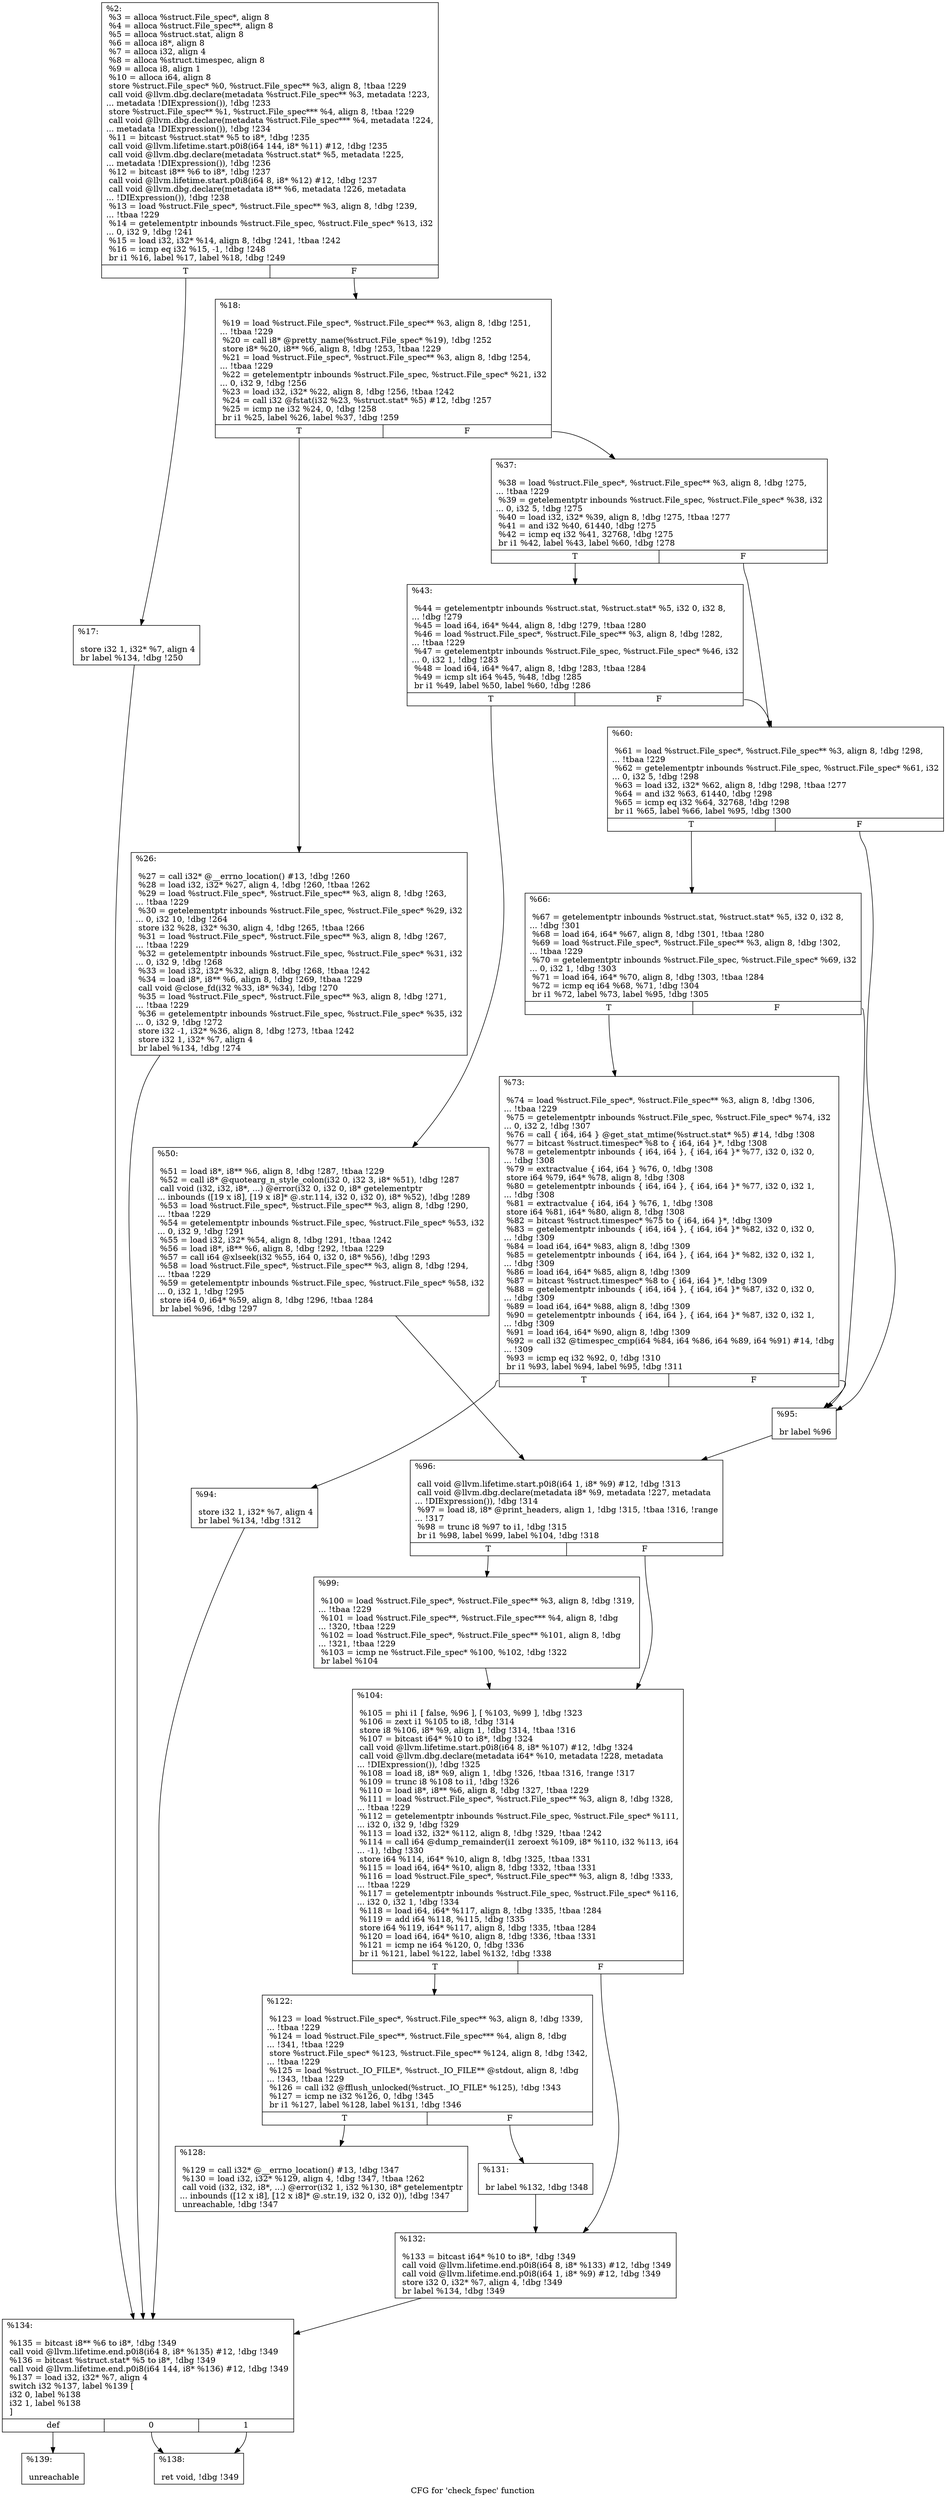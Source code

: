 digraph "CFG for 'check_fspec' function" {
	label="CFG for 'check_fspec' function";

	Node0x14bb3e0 [shape=record,label="{%2:\l  %3 = alloca %struct.File_spec*, align 8\l  %4 = alloca %struct.File_spec**, align 8\l  %5 = alloca %struct.stat, align 8\l  %6 = alloca i8*, align 8\l  %7 = alloca i32, align 4\l  %8 = alloca %struct.timespec, align 8\l  %9 = alloca i8, align 1\l  %10 = alloca i64, align 8\l  store %struct.File_spec* %0, %struct.File_spec** %3, align 8, !tbaa !229\l  call void @llvm.dbg.declare(metadata %struct.File_spec** %3, metadata !223,\l... metadata !DIExpression()), !dbg !233\l  store %struct.File_spec** %1, %struct.File_spec*** %4, align 8, !tbaa !229\l  call void @llvm.dbg.declare(metadata %struct.File_spec*** %4, metadata !224,\l... metadata !DIExpression()), !dbg !234\l  %11 = bitcast %struct.stat* %5 to i8*, !dbg !235\l  call void @llvm.lifetime.start.p0i8(i64 144, i8* %11) #12, !dbg !235\l  call void @llvm.dbg.declare(metadata %struct.stat* %5, metadata !225,\l... metadata !DIExpression()), !dbg !236\l  %12 = bitcast i8** %6 to i8*, !dbg !237\l  call void @llvm.lifetime.start.p0i8(i64 8, i8* %12) #12, !dbg !237\l  call void @llvm.dbg.declare(metadata i8** %6, metadata !226, metadata\l... !DIExpression()), !dbg !238\l  %13 = load %struct.File_spec*, %struct.File_spec** %3, align 8, !dbg !239,\l... !tbaa !229\l  %14 = getelementptr inbounds %struct.File_spec, %struct.File_spec* %13, i32\l... 0, i32 9, !dbg !241\l  %15 = load i32, i32* %14, align 8, !dbg !241, !tbaa !242\l  %16 = icmp eq i32 %15, -1, !dbg !248\l  br i1 %16, label %17, label %18, !dbg !249\l|{<s0>T|<s1>F}}"];
	Node0x14bb3e0:s0 -> Node0x14bb490;
	Node0x14bb3e0:s1 -> Node0x14bb4e0;
	Node0x14bb490 [shape=record,label="{%17:\l\l  store i32 1, i32* %7, align 4\l  br label %134, !dbg !250\l}"];
	Node0x14bb490 -> Node0x14bba30;
	Node0x14bb4e0 [shape=record,label="{%18:\l\l  %19 = load %struct.File_spec*, %struct.File_spec** %3, align 8, !dbg !251,\l... !tbaa !229\l  %20 = call i8* @pretty_name(%struct.File_spec* %19), !dbg !252\l  store i8* %20, i8** %6, align 8, !dbg !253, !tbaa !229\l  %21 = load %struct.File_spec*, %struct.File_spec** %3, align 8, !dbg !254,\l... !tbaa !229\l  %22 = getelementptr inbounds %struct.File_spec, %struct.File_spec* %21, i32\l... 0, i32 9, !dbg !256\l  %23 = load i32, i32* %22, align 8, !dbg !256, !tbaa !242\l  %24 = call i32 @fstat(i32 %23, %struct.stat* %5) #12, !dbg !257\l  %25 = icmp ne i32 %24, 0, !dbg !258\l  br i1 %25, label %26, label %37, !dbg !259\l|{<s0>T|<s1>F}}"];
	Node0x14bb4e0:s0 -> Node0x14bb530;
	Node0x14bb4e0:s1 -> Node0x14bb580;
	Node0x14bb530 [shape=record,label="{%26:\l\l  %27 = call i32* @__errno_location() #13, !dbg !260\l  %28 = load i32, i32* %27, align 4, !dbg !260, !tbaa !262\l  %29 = load %struct.File_spec*, %struct.File_spec** %3, align 8, !dbg !263,\l... !tbaa !229\l  %30 = getelementptr inbounds %struct.File_spec, %struct.File_spec* %29, i32\l... 0, i32 10, !dbg !264\l  store i32 %28, i32* %30, align 4, !dbg !265, !tbaa !266\l  %31 = load %struct.File_spec*, %struct.File_spec** %3, align 8, !dbg !267,\l... !tbaa !229\l  %32 = getelementptr inbounds %struct.File_spec, %struct.File_spec* %31, i32\l... 0, i32 9, !dbg !268\l  %33 = load i32, i32* %32, align 8, !dbg !268, !tbaa !242\l  %34 = load i8*, i8** %6, align 8, !dbg !269, !tbaa !229\l  call void @close_fd(i32 %33, i8* %34), !dbg !270\l  %35 = load %struct.File_spec*, %struct.File_spec** %3, align 8, !dbg !271,\l... !tbaa !229\l  %36 = getelementptr inbounds %struct.File_spec, %struct.File_spec* %35, i32\l... 0, i32 9, !dbg !272\l  store i32 -1, i32* %36, align 8, !dbg !273, !tbaa !242\l  store i32 1, i32* %7, align 4\l  br label %134, !dbg !274\l}"];
	Node0x14bb530 -> Node0x14bba30;
	Node0x14bb580 [shape=record,label="{%37:\l\l  %38 = load %struct.File_spec*, %struct.File_spec** %3, align 8, !dbg !275,\l... !tbaa !229\l  %39 = getelementptr inbounds %struct.File_spec, %struct.File_spec* %38, i32\l... 0, i32 5, !dbg !275\l  %40 = load i32, i32* %39, align 8, !dbg !275, !tbaa !277\l  %41 = and i32 %40, 61440, !dbg !275\l  %42 = icmp eq i32 %41, 32768, !dbg !275\l  br i1 %42, label %43, label %60, !dbg !278\l|{<s0>T|<s1>F}}"];
	Node0x14bb580:s0 -> Node0x14bb5d0;
	Node0x14bb580:s1 -> Node0x14bb670;
	Node0x14bb5d0 [shape=record,label="{%43:\l\l  %44 = getelementptr inbounds %struct.stat, %struct.stat* %5, i32 0, i32 8,\l... !dbg !279\l  %45 = load i64, i64* %44, align 8, !dbg !279, !tbaa !280\l  %46 = load %struct.File_spec*, %struct.File_spec** %3, align 8, !dbg !282,\l... !tbaa !229\l  %47 = getelementptr inbounds %struct.File_spec, %struct.File_spec* %46, i32\l... 0, i32 1, !dbg !283\l  %48 = load i64, i64* %47, align 8, !dbg !283, !tbaa !284\l  %49 = icmp slt i64 %45, %48, !dbg !285\l  br i1 %49, label %50, label %60, !dbg !286\l|{<s0>T|<s1>F}}"];
	Node0x14bb5d0:s0 -> Node0x14bb620;
	Node0x14bb5d0:s1 -> Node0x14bb670;
	Node0x14bb620 [shape=record,label="{%50:\l\l  %51 = load i8*, i8** %6, align 8, !dbg !287, !tbaa !229\l  %52 = call i8* @quotearg_n_style_colon(i32 0, i32 3, i8* %51), !dbg !287\l  call void (i32, i32, i8*, ...) @error(i32 0, i32 0, i8* getelementptr\l... inbounds ([19 x i8], [19 x i8]* @.str.114, i32 0, i32 0), i8* %52), !dbg !289\l  %53 = load %struct.File_spec*, %struct.File_spec** %3, align 8, !dbg !290,\l... !tbaa !229\l  %54 = getelementptr inbounds %struct.File_spec, %struct.File_spec* %53, i32\l... 0, i32 9, !dbg !291\l  %55 = load i32, i32* %54, align 8, !dbg !291, !tbaa !242\l  %56 = load i8*, i8** %6, align 8, !dbg !292, !tbaa !229\l  %57 = call i64 @xlseek(i32 %55, i64 0, i32 0, i8* %56), !dbg !293\l  %58 = load %struct.File_spec*, %struct.File_spec** %3, align 8, !dbg !294,\l... !tbaa !229\l  %59 = getelementptr inbounds %struct.File_spec, %struct.File_spec* %58, i32\l... 0, i32 1, !dbg !295\l  store i64 0, i64* %59, align 8, !dbg !296, !tbaa !284\l  br label %96, !dbg !297\l}"];
	Node0x14bb620 -> Node0x14bb800;
	Node0x14bb670 [shape=record,label="{%60:\l\l  %61 = load %struct.File_spec*, %struct.File_spec** %3, align 8, !dbg !298,\l... !tbaa !229\l  %62 = getelementptr inbounds %struct.File_spec, %struct.File_spec* %61, i32\l... 0, i32 5, !dbg !298\l  %63 = load i32, i32* %62, align 8, !dbg !298, !tbaa !277\l  %64 = and i32 %63, 61440, !dbg !298\l  %65 = icmp eq i32 %64, 32768, !dbg !298\l  br i1 %65, label %66, label %95, !dbg !300\l|{<s0>T|<s1>F}}"];
	Node0x14bb670:s0 -> Node0x14bb6c0;
	Node0x14bb670:s1 -> Node0x14bb7b0;
	Node0x14bb6c0 [shape=record,label="{%66:\l\l  %67 = getelementptr inbounds %struct.stat, %struct.stat* %5, i32 0, i32 8,\l... !dbg !301\l  %68 = load i64, i64* %67, align 8, !dbg !301, !tbaa !280\l  %69 = load %struct.File_spec*, %struct.File_spec** %3, align 8, !dbg !302,\l... !tbaa !229\l  %70 = getelementptr inbounds %struct.File_spec, %struct.File_spec* %69, i32\l... 0, i32 1, !dbg !303\l  %71 = load i64, i64* %70, align 8, !dbg !303, !tbaa !284\l  %72 = icmp eq i64 %68, %71, !dbg !304\l  br i1 %72, label %73, label %95, !dbg !305\l|{<s0>T|<s1>F}}"];
	Node0x14bb6c0:s0 -> Node0x14bb710;
	Node0x14bb6c0:s1 -> Node0x14bb7b0;
	Node0x14bb710 [shape=record,label="{%73:\l\l  %74 = load %struct.File_spec*, %struct.File_spec** %3, align 8, !dbg !306,\l... !tbaa !229\l  %75 = getelementptr inbounds %struct.File_spec, %struct.File_spec* %74, i32\l... 0, i32 2, !dbg !307\l  %76 = call \{ i64, i64 \} @get_stat_mtime(%struct.stat* %5) #14, !dbg !308\l  %77 = bitcast %struct.timespec* %8 to \{ i64, i64 \}*, !dbg !308\l  %78 = getelementptr inbounds \{ i64, i64 \}, \{ i64, i64 \}* %77, i32 0, i32 0,\l... !dbg !308\l  %79 = extractvalue \{ i64, i64 \} %76, 0, !dbg !308\l  store i64 %79, i64* %78, align 8, !dbg !308\l  %80 = getelementptr inbounds \{ i64, i64 \}, \{ i64, i64 \}* %77, i32 0, i32 1,\l... !dbg !308\l  %81 = extractvalue \{ i64, i64 \} %76, 1, !dbg !308\l  store i64 %81, i64* %80, align 8, !dbg !308\l  %82 = bitcast %struct.timespec* %75 to \{ i64, i64 \}*, !dbg !309\l  %83 = getelementptr inbounds \{ i64, i64 \}, \{ i64, i64 \}* %82, i32 0, i32 0,\l... !dbg !309\l  %84 = load i64, i64* %83, align 8, !dbg !309\l  %85 = getelementptr inbounds \{ i64, i64 \}, \{ i64, i64 \}* %82, i32 0, i32 1,\l... !dbg !309\l  %86 = load i64, i64* %85, align 8, !dbg !309\l  %87 = bitcast %struct.timespec* %8 to \{ i64, i64 \}*, !dbg !309\l  %88 = getelementptr inbounds \{ i64, i64 \}, \{ i64, i64 \}* %87, i32 0, i32 0,\l... !dbg !309\l  %89 = load i64, i64* %88, align 8, !dbg !309\l  %90 = getelementptr inbounds \{ i64, i64 \}, \{ i64, i64 \}* %87, i32 0, i32 1,\l... !dbg !309\l  %91 = load i64, i64* %90, align 8, !dbg !309\l  %92 = call i32 @timespec_cmp(i64 %84, i64 %86, i64 %89, i64 %91) #14, !dbg\l... !309\l  %93 = icmp eq i32 %92, 0, !dbg !310\l  br i1 %93, label %94, label %95, !dbg !311\l|{<s0>T|<s1>F}}"];
	Node0x14bb710:s0 -> Node0x14bb760;
	Node0x14bb710:s1 -> Node0x14bb7b0;
	Node0x14bb760 [shape=record,label="{%94:\l\l  store i32 1, i32* %7, align 4\l  br label %134, !dbg !312\l}"];
	Node0x14bb760 -> Node0x14bba30;
	Node0x14bb7b0 [shape=record,label="{%95:\l\l  br label %96\l}"];
	Node0x14bb7b0 -> Node0x14bb800;
	Node0x14bb800 [shape=record,label="{%96:\l\l  call void @llvm.lifetime.start.p0i8(i64 1, i8* %9) #12, !dbg !313\l  call void @llvm.dbg.declare(metadata i8* %9, metadata !227, metadata\l... !DIExpression()), !dbg !314\l  %97 = load i8, i8* @print_headers, align 1, !dbg !315, !tbaa !316, !range\l... !317\l  %98 = trunc i8 %97 to i1, !dbg !315\l  br i1 %98, label %99, label %104, !dbg !318\l|{<s0>T|<s1>F}}"];
	Node0x14bb800:s0 -> Node0x14bb850;
	Node0x14bb800:s1 -> Node0x14bb8a0;
	Node0x14bb850 [shape=record,label="{%99:\l\l  %100 = load %struct.File_spec*, %struct.File_spec** %3, align 8, !dbg !319,\l... !tbaa !229\l  %101 = load %struct.File_spec**, %struct.File_spec*** %4, align 8, !dbg\l... !320, !tbaa !229\l  %102 = load %struct.File_spec*, %struct.File_spec** %101, align 8, !dbg\l... !321, !tbaa !229\l  %103 = icmp ne %struct.File_spec* %100, %102, !dbg !322\l  br label %104\l}"];
	Node0x14bb850 -> Node0x14bb8a0;
	Node0x14bb8a0 [shape=record,label="{%104:\l\l  %105 = phi i1 [ false, %96 ], [ %103, %99 ], !dbg !323\l  %106 = zext i1 %105 to i8, !dbg !314\l  store i8 %106, i8* %9, align 1, !dbg !314, !tbaa !316\l  %107 = bitcast i64* %10 to i8*, !dbg !324\l  call void @llvm.lifetime.start.p0i8(i64 8, i8* %107) #12, !dbg !324\l  call void @llvm.dbg.declare(metadata i64* %10, metadata !228, metadata\l... !DIExpression()), !dbg !325\l  %108 = load i8, i8* %9, align 1, !dbg !326, !tbaa !316, !range !317\l  %109 = trunc i8 %108 to i1, !dbg !326\l  %110 = load i8*, i8** %6, align 8, !dbg !327, !tbaa !229\l  %111 = load %struct.File_spec*, %struct.File_spec** %3, align 8, !dbg !328,\l... !tbaa !229\l  %112 = getelementptr inbounds %struct.File_spec, %struct.File_spec* %111,\l... i32 0, i32 9, !dbg !329\l  %113 = load i32, i32* %112, align 8, !dbg !329, !tbaa !242\l  %114 = call i64 @dump_remainder(i1 zeroext %109, i8* %110, i32 %113, i64\l... -1), !dbg !330\l  store i64 %114, i64* %10, align 8, !dbg !325, !tbaa !331\l  %115 = load i64, i64* %10, align 8, !dbg !332, !tbaa !331\l  %116 = load %struct.File_spec*, %struct.File_spec** %3, align 8, !dbg !333,\l... !tbaa !229\l  %117 = getelementptr inbounds %struct.File_spec, %struct.File_spec* %116,\l... i32 0, i32 1, !dbg !334\l  %118 = load i64, i64* %117, align 8, !dbg !335, !tbaa !284\l  %119 = add i64 %118, %115, !dbg !335\l  store i64 %119, i64* %117, align 8, !dbg !335, !tbaa !284\l  %120 = load i64, i64* %10, align 8, !dbg !336, !tbaa !331\l  %121 = icmp ne i64 %120, 0, !dbg !336\l  br i1 %121, label %122, label %132, !dbg !338\l|{<s0>T|<s1>F}}"];
	Node0x14bb8a0:s0 -> Node0x14bb8f0;
	Node0x14bb8a0:s1 -> Node0x14bb9e0;
	Node0x14bb8f0 [shape=record,label="{%122:\l\l  %123 = load %struct.File_spec*, %struct.File_spec** %3, align 8, !dbg !339,\l... !tbaa !229\l  %124 = load %struct.File_spec**, %struct.File_spec*** %4, align 8, !dbg\l... !341, !tbaa !229\l  store %struct.File_spec* %123, %struct.File_spec** %124, align 8, !dbg !342,\l... !tbaa !229\l  %125 = load %struct._IO_FILE*, %struct._IO_FILE** @stdout, align 8, !dbg\l... !343, !tbaa !229\l  %126 = call i32 @fflush_unlocked(%struct._IO_FILE* %125), !dbg !343\l  %127 = icmp ne i32 %126, 0, !dbg !345\l  br i1 %127, label %128, label %131, !dbg !346\l|{<s0>T|<s1>F}}"];
	Node0x14bb8f0:s0 -> Node0x14bb940;
	Node0x14bb8f0:s1 -> Node0x14bb990;
	Node0x14bb940 [shape=record,label="{%128:\l\l  %129 = call i32* @__errno_location() #13, !dbg !347\l  %130 = load i32, i32* %129, align 4, !dbg !347, !tbaa !262\l  call void (i32, i32, i8*, ...) @error(i32 1, i32 %130, i8* getelementptr\l... inbounds ([12 x i8], [12 x i8]* @.str.19, i32 0, i32 0)), !dbg !347\l  unreachable, !dbg !347\l}"];
	Node0x14bb990 [shape=record,label="{%131:\l\l  br label %132, !dbg !348\l}"];
	Node0x14bb990 -> Node0x14bb9e0;
	Node0x14bb9e0 [shape=record,label="{%132:\l\l  %133 = bitcast i64* %10 to i8*, !dbg !349\l  call void @llvm.lifetime.end.p0i8(i64 8, i8* %133) #12, !dbg !349\l  call void @llvm.lifetime.end.p0i8(i64 1, i8* %9) #12, !dbg !349\l  store i32 0, i32* %7, align 4, !dbg !349\l  br label %134, !dbg !349\l}"];
	Node0x14bb9e0 -> Node0x14bba30;
	Node0x14bba30 [shape=record,label="{%134:\l\l  %135 = bitcast i8** %6 to i8*, !dbg !349\l  call void @llvm.lifetime.end.p0i8(i64 8, i8* %135) #12, !dbg !349\l  %136 = bitcast %struct.stat* %5 to i8*, !dbg !349\l  call void @llvm.lifetime.end.p0i8(i64 144, i8* %136) #12, !dbg !349\l  %137 = load i32, i32* %7, align 4\l  switch i32 %137, label %139 [\l    i32 0, label %138\l    i32 1, label %138\l  ]\l|{<s0>def|<s1>0|<s2>1}}"];
	Node0x14bba30:s0 -> Node0x14bbad0;
	Node0x14bba30:s1 -> Node0x14bba80;
	Node0x14bba30:s2 -> Node0x14bba80;
	Node0x14bba80 [shape=record,label="{%138:\l\l  ret void, !dbg !349\l}"];
	Node0x14bbad0 [shape=record,label="{%139:\l\l  unreachable\l}"];
}
